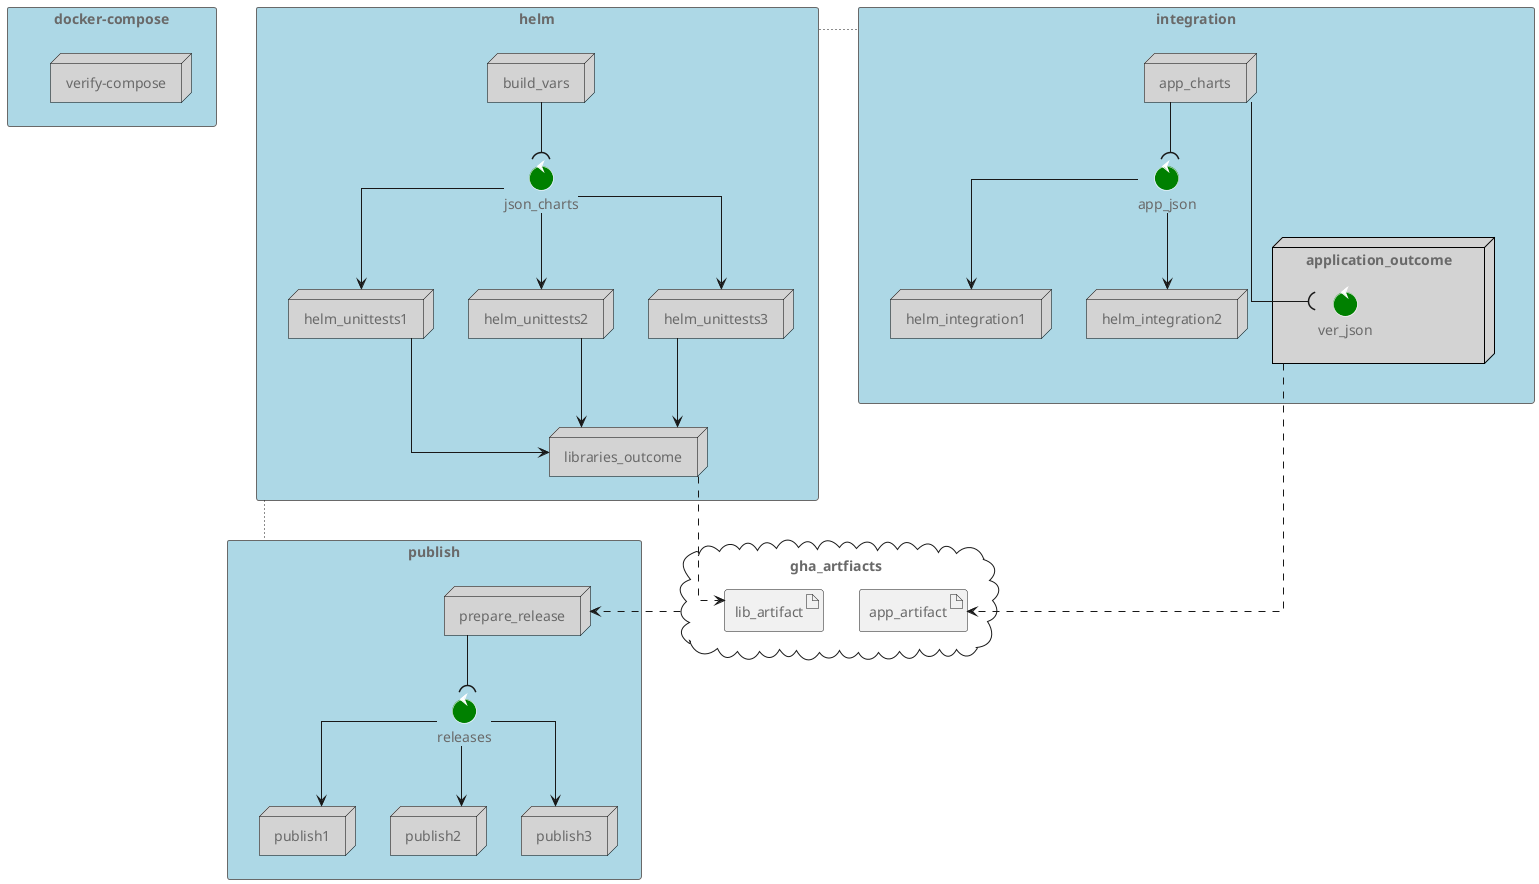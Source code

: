 @startuml workflows
'left to right direction

skinparam componentStyle uml2
skinparam linetype ortho
skinparam defaultFontColor #DimGrey                                                                                                                                                                                                                                           
skinparam defaultFontName Cantarell
skinparam rectangle {
    BorderColor     #DimGrey
    BackgroundColor #LightBlue
}
skinparam node {
    BorderColor     #Black
    BackgroundColor #LightGrey
}
skinparam control {
    BorderColor     #White
    BackgroundColor #Green
}

rectangle "docker-compose" as compose {
	node "verify-compose"
}

rectangle "helm" as helm {
	node "build_vars" #LightGrey
	control "json_charts"
	node "helm_unittests1"
	node "helm_unittests2"
	node "helm_unittests3"
	node "libraries_outcome"
}
rectangle "integration" as itg {
	node "app_charts"
	control "app_json"
	node "helm_integration1"
	node "helm_integration2"
	node "application_outcome" {
		control "ver_json"
	}
}
rectangle "publish" as pub  {
	node "prepare_release"
	control "releases"
	node "publish1"
	node "publish2"
	node "publish3"
}

cloud "gha_artfiacts" {
	artifact "lib_artifact"
	artifact "app_artifact"
}

compose -[hidden] helm
'app_artifact -[hidden]- lib_artifact
helm ~r~ itg
helm ~d~ pub
build_vars --( json_charts
json_charts --> helm_unittests1
json_charts --> helm_unittests2
json_charts --> helm_unittests3
helm_unittests1 --> libraries_outcome
helm_unittests2 --> libraries_outcome
helm_unittests3 --> libraries_outcome
libraries_outcome ..> lib_artifact

gha_artfiacts .> prepare_release
prepare_release --( releases
releases --> publish1
releases --> publish2
releases --> publish3

app_charts --( app_json
app_charts ---( ver_json
app_json --> helm_integration1
app_json --> helm_integration2
application_outcome ..> app_artifact
@endum
